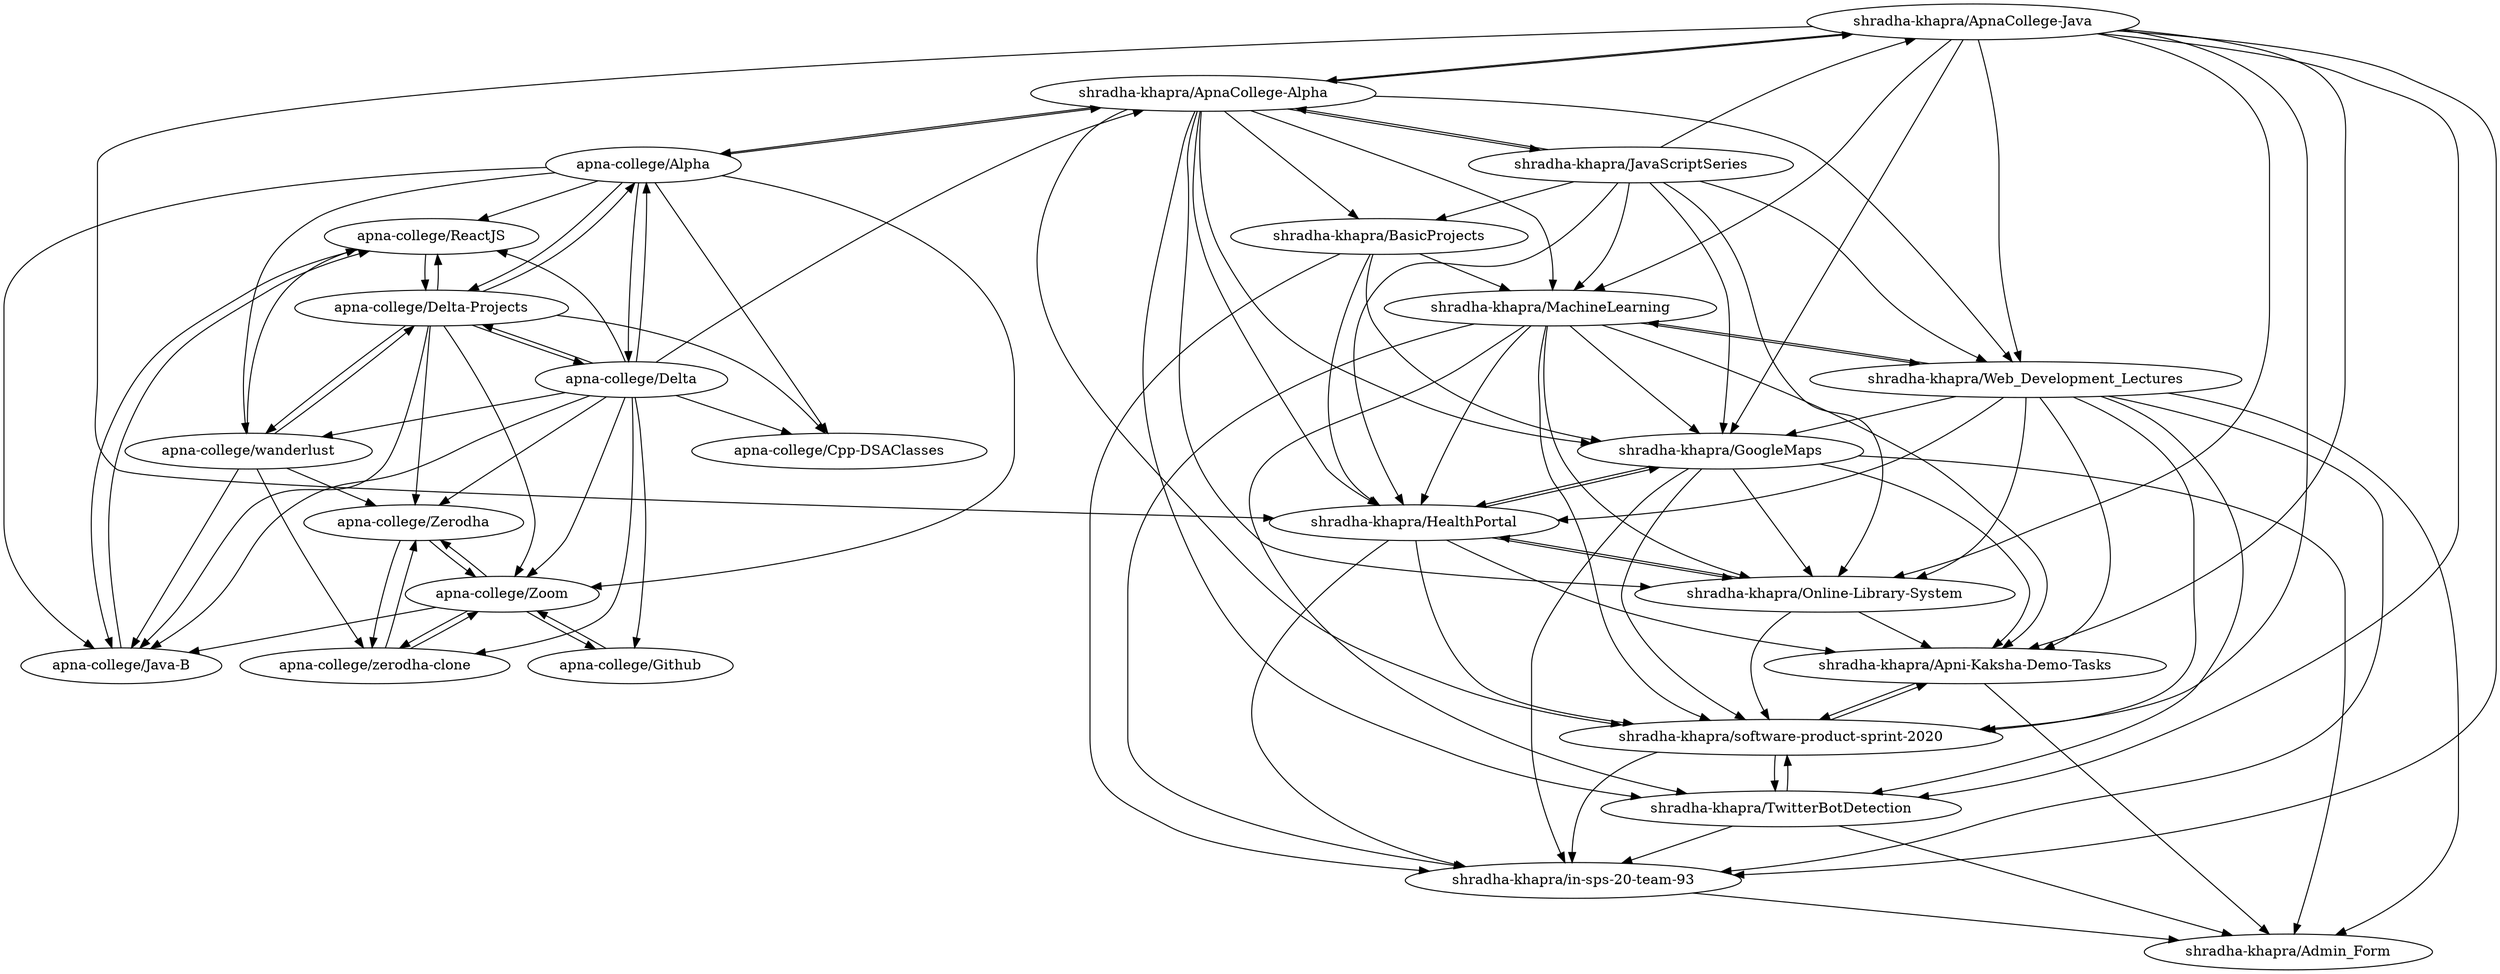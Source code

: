 digraph G {
"shradha-khapra/BasicProjects" -> "shradha-khapra/GoogleMaps"
"shradha-khapra/BasicProjects" -> "shradha-khapra/in-sps-20-team-93"
"shradha-khapra/BasicProjects" -> "shradha-khapra/MachineLearning"
"shradha-khapra/BasicProjects" -> "shradha-khapra/HealthPortal"
"shradha-khapra/GoogleMaps" -> "shradha-khapra/HealthPortal"
"shradha-khapra/GoogleMaps" -> "shradha-khapra/in-sps-20-team-93"
"shradha-khapra/GoogleMaps" -> "shradha-khapra/software-product-sprint-2020"
"shradha-khapra/GoogleMaps" -> "shradha-khapra/Apni-Kaksha-Demo-Tasks"
"shradha-khapra/GoogleMaps" -> "shradha-khapra/Online-Library-System"
"shradha-khapra/GoogleMaps" -> "shradha-khapra/Admin_Form"
"shradha-khapra/Online-Library-System" -> "shradha-khapra/software-product-sprint-2020"
"shradha-khapra/Online-Library-System" -> "shradha-khapra/HealthPortal"
"shradha-khapra/Online-Library-System" -> "shradha-khapra/Apni-Kaksha-Demo-Tasks"
"shradha-khapra/Web_Development_Lectures" -> "shradha-khapra/HealthPortal"
"shradha-khapra/Web_Development_Lectures" -> "shradha-khapra/software-product-sprint-2020"
"shradha-khapra/Web_Development_Lectures" -> "shradha-khapra/MachineLearning"
"shradha-khapra/Web_Development_Lectures" -> "shradha-khapra/GoogleMaps"
"shradha-khapra/Web_Development_Lectures" -> "shradha-khapra/TwitterBotDetection"
"shradha-khapra/Web_Development_Lectures" -> "shradha-khapra/Online-Library-System"
"shradha-khapra/Web_Development_Lectures" -> "shradha-khapra/in-sps-20-team-93"
"shradha-khapra/Web_Development_Lectures" -> "shradha-khapra/Apni-Kaksha-Demo-Tasks"
"shradha-khapra/Web_Development_Lectures" -> "shradha-khapra/Admin_Form"
"shradha-khapra/MachineLearning" -> "shradha-khapra/software-product-sprint-2020"
"shradha-khapra/MachineLearning" -> "shradha-khapra/HealthPortal"
"shradha-khapra/MachineLearning" -> "shradha-khapra/TwitterBotDetection"
"shradha-khapra/MachineLearning" -> "shradha-khapra/GoogleMaps"
"shradha-khapra/MachineLearning" -> "shradha-khapra/in-sps-20-team-93"
"shradha-khapra/MachineLearning" -> "shradha-khapra/Apni-Kaksha-Demo-Tasks"
"shradha-khapra/MachineLearning" -> "shradha-khapra/Web_Development_Lectures"
"shradha-khapra/MachineLearning" -> "shradha-khapra/Online-Library-System"
"shradha-khapra/in-sps-20-team-93" -> "shradha-khapra/Admin_Form"
"shradha-khapra/software-product-sprint-2020" -> "shradha-khapra/in-sps-20-team-93"
"shradha-khapra/software-product-sprint-2020" -> "shradha-khapra/Apni-Kaksha-Demo-Tasks"
"shradha-khapra/software-product-sprint-2020" -> "shradha-khapra/TwitterBotDetection"
"shradha-khapra/HealthPortal" -> "shradha-khapra/software-product-sprint-2020"
"shradha-khapra/HealthPortal" -> "shradha-khapra/Apni-Kaksha-Demo-Tasks"
"shradha-khapra/HealthPortal" -> "shradha-khapra/Online-Library-System"
"shradha-khapra/HealthPortal" -> "shradha-khapra/in-sps-20-team-93"
"shradha-khapra/HealthPortal" -> "shradha-khapra/GoogleMaps"
"shradha-khapra/TwitterBotDetection" -> "shradha-khapra/in-sps-20-team-93"
"shradha-khapra/TwitterBotDetection" -> "shradha-khapra/Admin_Form"
"shradha-khapra/TwitterBotDetection" -> "shradha-khapra/software-product-sprint-2020"
"shradha-khapra/Apni-Kaksha-Demo-Tasks" -> "shradha-khapra/Admin_Form"
"shradha-khapra/Apni-Kaksha-Demo-Tasks" -> "shradha-khapra/software-product-sprint-2020"
"apna-college/ReactJS" -> "apna-college/Java-B"
"apna-college/ReactJS" -> "apna-college/Delta-Projects"
"shradha-khapra/ApnaCollege-Java" -> "shradha-khapra/ApnaCollege-Alpha"
"shradha-khapra/ApnaCollege-Java" -> "shradha-khapra/software-product-sprint-2020"
"shradha-khapra/ApnaCollege-Java" -> "shradha-khapra/MachineLearning"
"shradha-khapra/ApnaCollege-Java" -> "shradha-khapra/Online-Library-System"
"shradha-khapra/ApnaCollege-Java" -> "shradha-khapra/HealthPortal"
"shradha-khapra/ApnaCollege-Java" -> "shradha-khapra/GoogleMaps"
"shradha-khapra/ApnaCollege-Java" -> "shradha-khapra/TwitterBotDetection"
"shradha-khapra/ApnaCollege-Java" -> "shradha-khapra/Web_Development_Lectures"
"shradha-khapra/ApnaCollege-Java" -> "shradha-khapra/Apni-Kaksha-Demo-Tasks"
"shradha-khapra/ApnaCollege-Java" -> "shradha-khapra/in-sps-20-team-93"
"apna-college/Java-B" -> "apna-college/ReactJS"
"apna-college/Alpha" -> "apna-college/Java-B"
"apna-college/Alpha" -> "apna-college/Delta-Projects"
"apna-college/Alpha" -> "apna-college/ReactJS"
"apna-college/Alpha" -> "apna-college/Delta"
"apna-college/Alpha" -> "apna-college/wanderlust"
"apna-college/Alpha" -> "shradha-khapra/ApnaCollege-Alpha"
"apna-college/Alpha" -> "apna-college/Cpp-DSAClasses"
"apna-college/Alpha" -> "apna-college/Zoom"
"shradha-khapra/ApnaCollege-Alpha" -> "shradha-khapra/ApnaCollege-Java"
"shradha-khapra/ApnaCollege-Alpha" -> "shradha-khapra/MachineLearning"
"shradha-khapra/ApnaCollege-Alpha" -> "apna-college/Alpha"
"shradha-khapra/ApnaCollege-Alpha" -> "shradha-khapra/JavaScriptSeries"
"shradha-khapra/ApnaCollege-Alpha" -> "shradha-khapra/Web_Development_Lectures"
"shradha-khapra/ApnaCollege-Alpha" -> "shradha-khapra/GoogleMaps"
"shradha-khapra/ApnaCollege-Alpha" -> "shradha-khapra/HealthPortal"
"shradha-khapra/ApnaCollege-Alpha" -> "shradha-khapra/TwitterBotDetection"
"shradha-khapra/ApnaCollege-Alpha" -> "shradha-khapra/software-product-sprint-2020"
"shradha-khapra/ApnaCollege-Alpha" -> "shradha-khapra/BasicProjects"
"shradha-khapra/ApnaCollege-Alpha" -> "shradha-khapra/Online-Library-System"
"apna-college/Delta" -> "apna-college/Delta-Projects"
"apna-college/Delta" -> "apna-college/Alpha"
"apna-college/Delta" -> "apna-college/wanderlust"
"apna-college/Delta" -> "apna-college/Cpp-DSAClasses"
"apna-college/Delta" -> "shradha-khapra/ApnaCollege-Alpha"
"apna-college/Delta" -> "apna-college/ReactJS"
"apna-college/Delta" -> "apna-college/Java-B"
"apna-college/Delta" -> "apna-college/Zerodha"
"apna-college/Delta" -> "apna-college/Zoom"
"apna-college/Delta" -> "apna-college/zerodha-clone"
"apna-college/Delta" -> "apna-college/Github"
"apna-college/Delta-Projects" -> "apna-college/Java-B"
"apna-college/Delta-Projects" -> "apna-college/ReactJS"
"apna-college/Delta-Projects" -> "apna-college/Zoom"
"apna-college/Delta-Projects" -> "apna-college/Delta"
"apna-college/Delta-Projects" -> "apna-college/wanderlust"
"apna-college/Delta-Projects" -> "apna-college/Alpha"
"apna-college/Delta-Projects" -> "apna-college/Zerodha"
"apna-college/Delta-Projects" -> "apna-college/Cpp-DSAClasses"
"apna-college/wanderlust" -> "apna-college/Delta-Projects"
"apna-college/wanderlust" -> "apna-college/Zerodha"
"apna-college/wanderlust" -> "apna-college/zerodha-clone"
"apna-college/wanderlust" -> "apna-college/ReactJS"
"apna-college/wanderlust" -> "apna-college/Java-B"
"shradha-khapra/JavaScriptSeries" -> "shradha-khapra/Web_Development_Lectures"
"shradha-khapra/JavaScriptSeries" -> "shradha-khapra/MachineLearning"
"shradha-khapra/JavaScriptSeries" -> "shradha-khapra/HealthPortal"
"shradha-khapra/JavaScriptSeries" -> "shradha-khapra/ApnaCollege-Java"
"shradha-khapra/JavaScriptSeries" -> "shradha-khapra/ApnaCollege-Alpha"
"shradha-khapra/JavaScriptSeries" -> "shradha-khapra/Online-Library-System"
"shradha-khapra/JavaScriptSeries" -> "shradha-khapra/BasicProjects"
"shradha-khapra/JavaScriptSeries" -> "shradha-khapra/GoogleMaps"
"apna-college/zerodha-clone" -> "apna-college/Zerodha"
"apna-college/zerodha-clone" -> "apna-college/Zoom"
"apna-college/Zerodha" -> "apna-college/zerodha-clone"
"apna-college/Zerodha" -> "apna-college/Zoom"
"apna-college/Github" -> "apna-college/Zoom"
"apna-college/Zoom" -> "apna-college/Zerodha"
"apna-college/Zoom" -> "apna-college/Github"
"apna-college/Zoom" -> "apna-college/zerodha-clone"
"apna-college/Zoom" -> "apna-college/Java-B"
"shradha-khapra/BasicProjects" ["l"="0.485,44.784"]
"shradha-khapra/GoogleMaps" ["l"="0.502,44.777"]
"shradha-khapra/in-sps-20-team-93" ["l"="0.504,44.768"]
"shradha-khapra/MachineLearning" ["l"="0.516,44.781"]
"shradha-khapra/HealthPortal" ["l"="0.506,44.787"]
"shradha-khapra/software-product-sprint-2020" ["l"="0.525,44.775"]
"shradha-khapra/Apni-Kaksha-Demo-Tasks" ["l"="0.519,44.766"]
"shradha-khapra/Online-Library-System" ["l"="0.522,44.788"]
"shradha-khapra/Admin_Form" ["l"="0.509,44.757"]
"shradha-khapra/Web_Development_Lectures" ["l"="0.512,44.773"]
"shradha-khapra/TwitterBotDetection" ["l"="0.532,44.766"]
"apna-college/ReactJS" ["l"="0.6,44.822"]
"apna-college/Java-B" ["l"="0.589,44.829"]
"apna-college/Delta-Projects" ["l"="0.591,44.839"]
"shradha-khapra/ApnaCollege-Java" ["l"="0.538,44.78"]
"shradha-khapra/ApnaCollege-Alpha" ["l"="0.535,44.799"]
"apna-college/Alpha" ["l"="0.57,44.823"]
"apna-college/Delta" ["l"="0.572,44.844"]
"apna-college/wanderlust" ["l"="0.613,44.837"]
"apna-college/Cpp-DSAClasses" ["l"="0.546,44.841"]
"apna-college/Zoom" ["l"="0.589,44.854"]
"shradha-khapra/JavaScriptSeries" ["l"="0.502,44.8"]
"apna-college/Zerodha" ["l"="0.603,44.862"]
"apna-college/zerodha-clone" ["l"="0.614,44.854"]
"apna-college/Github" ["l"="0.573,44.868"]
}